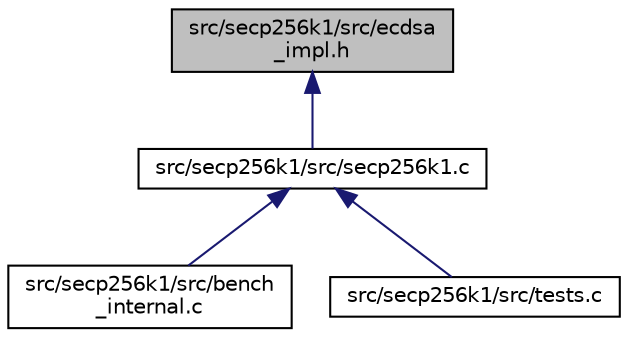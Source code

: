 digraph "src/secp256k1/src/ecdsa_impl.h"
{
  edge [fontname="Helvetica",fontsize="10",labelfontname="Helvetica",labelfontsize="10"];
  node [fontname="Helvetica",fontsize="10",shape=record];
  Node9 [label="src/secp256k1/src/ecdsa\l_impl.h",height=0.2,width=0.4,color="black", fillcolor="grey75", style="filled", fontcolor="black"];
  Node9 -> Node10 [dir="back",color="midnightblue",fontsize="10",style="solid",fontname="Helvetica"];
  Node10 [label="src/secp256k1/src/secp256k1.c",height=0.2,width=0.4,color="black", fillcolor="white", style="filled",URL="$d1/d8c/secp256k1_8c.html"];
  Node10 -> Node11 [dir="back",color="midnightblue",fontsize="10",style="solid",fontname="Helvetica"];
  Node11 [label="src/secp256k1/src/bench\l_internal.c",height=0.2,width=0.4,color="black", fillcolor="white", style="filled",URL="$d9/d5e/bench__internal_8c.html"];
  Node10 -> Node12 [dir="back",color="midnightblue",fontsize="10",style="solid",fontname="Helvetica"];
  Node12 [label="src/secp256k1/src/tests.c",height=0.2,width=0.4,color="black", fillcolor="white", style="filled",URL="$d5/d7f/tests_8c.html"];
}

